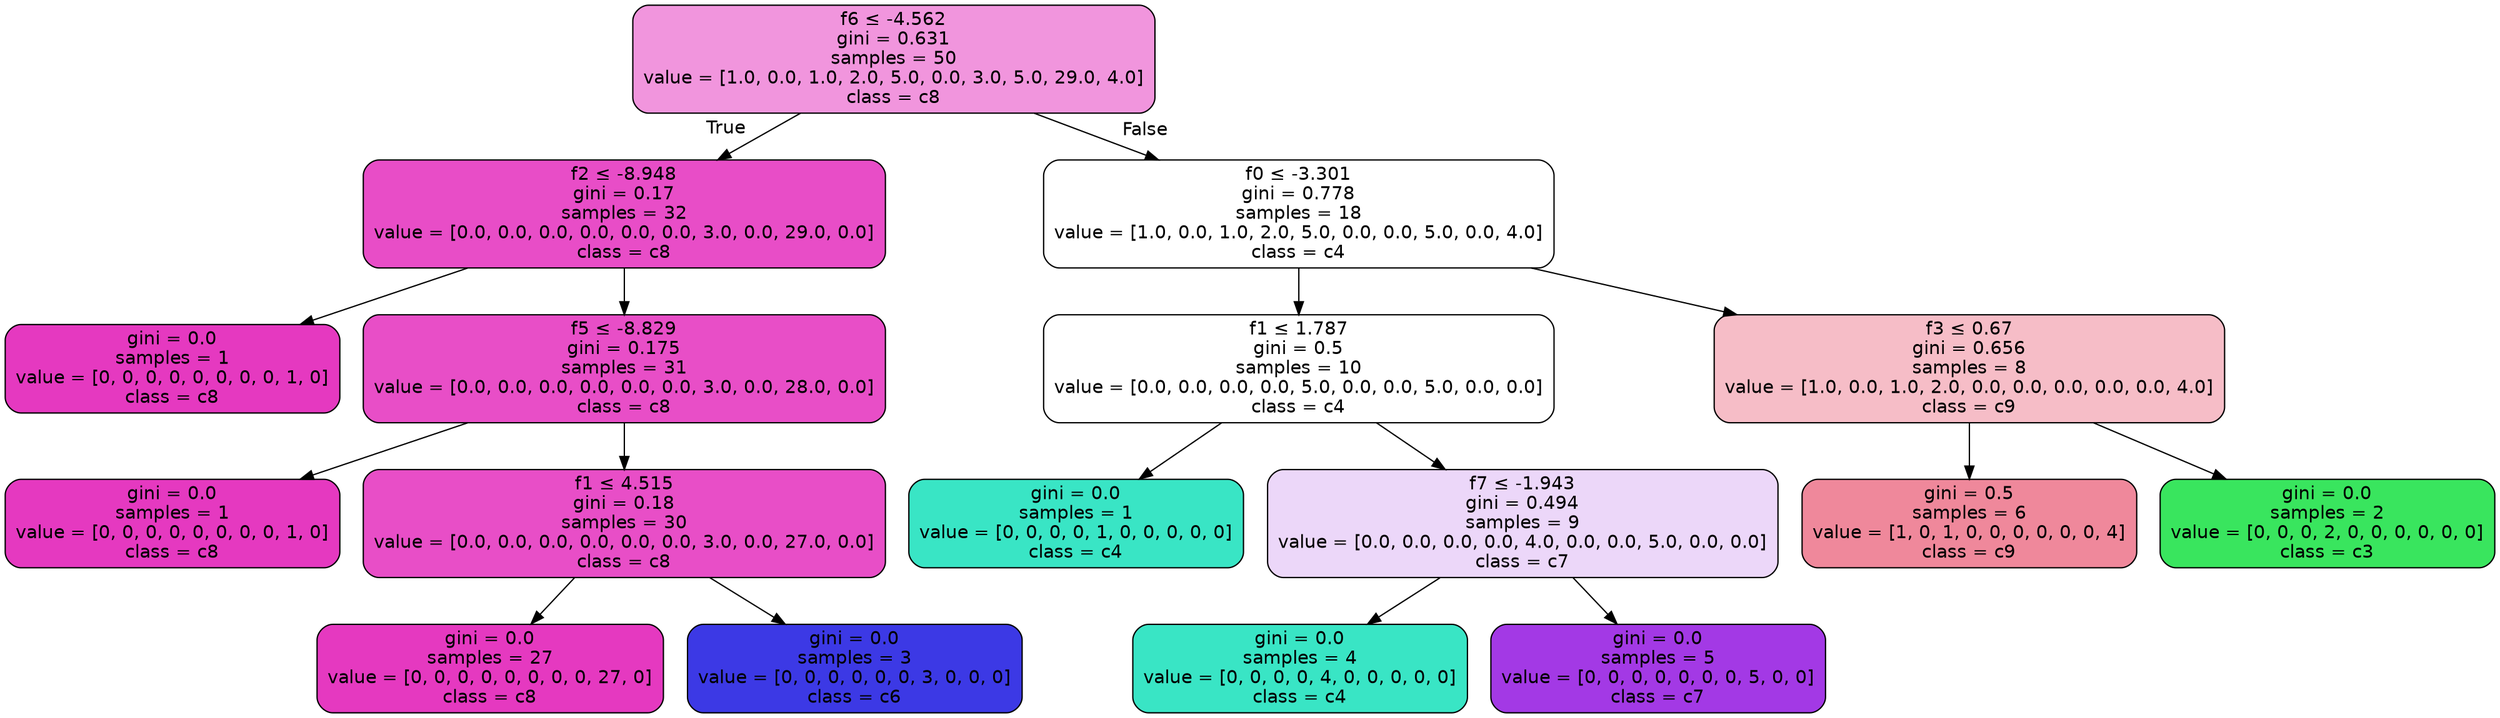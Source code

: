 digraph Tree {
node [shape=box, style="filled, rounded", color="black", fontname=helvetica] ;
edge [fontname=helvetica] ;
0 [label=<f6 &le; -4.562<br/>gini = 0.631<br/>samples = 50<br/>value = [1.0, 0.0, 1.0, 2.0, 5.0, 0.0, 3.0, 5.0, 29.0, 4.0]<br/>class = c8>, fillcolor="#e539c088"] ;
1 [label=<f2 &le; -8.948<br/>gini = 0.17<br/>samples = 32<br/>value = [0.0, 0.0, 0.0, 0.0, 0.0, 0.0, 3.0, 0.0, 29.0, 0.0]<br/>class = c8>, fillcolor="#e539c0e5"] ;
0 -> 1 [labeldistance=2.5, labelangle=45, headlabel="True"] ;
7 [label=<gini = 0.0<br/>samples = 1<br/>value = [0, 0, 0, 0, 0, 0, 0, 0, 1, 0]<br/>class = c8>, fillcolor="#e539c0ff"] ;
1 -> 7 ;
2 [label=<f5 &le; -8.829<br/>gini = 0.175<br/>samples = 31<br/>value = [0.0, 0.0, 0.0, 0.0, 0.0, 0.0, 3.0, 0.0, 28.0, 0.0]<br/>class = c8>, fillcolor="#e539c0e4"] ;
1 -> 2 ;
6 [label=<gini = 0.0<br/>samples = 1<br/>value = [0, 0, 0, 0, 0, 0, 0, 0, 1, 0]<br/>class = c8>, fillcolor="#e539c0ff"] ;
2 -> 6 ;
3 [label=<f1 &le; 4.515<br/>gini = 0.18<br/>samples = 30<br/>value = [0.0, 0.0, 0.0, 0.0, 0.0, 0.0, 3.0, 0.0, 27.0, 0.0]<br/>class = c8>, fillcolor="#e539c0e3"] ;
2 -> 3 ;
4 [label=<gini = 0.0<br/>samples = 27<br/>value = [0, 0, 0, 0, 0, 0, 0, 0, 27, 0]<br/>class = c8>, fillcolor="#e539c0ff"] ;
3 -> 4 ;
5 [label=<gini = 0.0<br/>samples = 3<br/>value = [0, 0, 0, 0, 0, 0, 3, 0, 0, 0]<br/>class = c6>, fillcolor="#3c39e5ff"] ;
3 -> 5 ;
8 [label=<f0 &le; -3.301<br/>gini = 0.778<br/>samples = 18<br/>value = [1.0, 0.0, 1.0, 2.0, 5.0, 0.0, 0.0, 5.0, 0.0, 4.0]<br/>class = c4>, fillcolor="#39e5c500"] ;
0 -> 8 [labeldistance=2.5, labelangle=-45, headlabel="False"] ;
9 [label=<f1 &le; 1.787<br/>gini = 0.5<br/>samples = 10<br/>value = [0.0, 0.0, 0.0, 0.0, 5.0, 0.0, 0.0, 5.0, 0.0, 0.0]<br/>class = c4>, fillcolor="#39e5c500"] ;
8 -> 9 ;
10 [label=<gini = 0.0<br/>samples = 1<br/>value = [0, 0, 0, 0, 1, 0, 0, 0, 0, 0]<br/>class = c4>, fillcolor="#39e5c5ff"] ;
9 -> 10 ;
11 [label=<f7 &le; -1.943<br/>gini = 0.494<br/>samples = 9<br/>value = [0.0, 0.0, 0.0, 0.0, 4.0, 0.0, 0.0, 5.0, 0.0, 0.0]<br/>class = c7>, fillcolor="#a339e533"] ;
9 -> 11 ;
12 [label=<gini = 0.0<br/>samples = 4<br/>value = [0, 0, 0, 0, 4, 0, 0, 0, 0, 0]<br/>class = c4>, fillcolor="#39e5c5ff"] ;
11 -> 12 ;
15 [label=<gini = 0.0<br/>samples = 5<br/>value = [0, 0, 0, 0, 0, 0, 0, 5, 0, 0]<br/>class = c7>, fillcolor="#a339e5ff"] ;
11 -> 15 ;
16 [label=<f3 &le; 0.67<br/>gini = 0.656<br/>samples = 8<br/>value = [1.0, 0.0, 1.0, 2.0, 0.0, 0.0, 0.0, 0.0, 0.0, 4.0]<br/>class = c9>, fillcolor="#e5395855"] ;
8 -> 16 ;
17 [label=<gini = 0.5<br/>samples = 6<br/>value = [1, 0, 1, 0, 0, 0, 0, 0, 0, 4]<br/>class = c9>, fillcolor="#e5395899"] ;
16 -> 17 ;
18 [label=<gini = 0.0<br/>samples = 2<br/>value = [0, 0, 0, 2, 0, 0, 0, 0, 0, 0]<br/>class = c3>, fillcolor="#39e55eff"] ;
16 -> 18 ;
}
